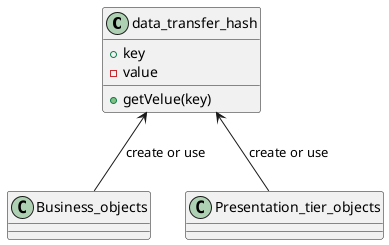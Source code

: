 @startuml

Class data_transfer_hash {
    +key
    -value
    +getVelue(key)
}
class Business_objects
class Presentation_tier_objects
data_transfer_hash<--Business_objects : create or use
data_transfer_hash<--Presentation_tier_objects : create or use
@enduml
